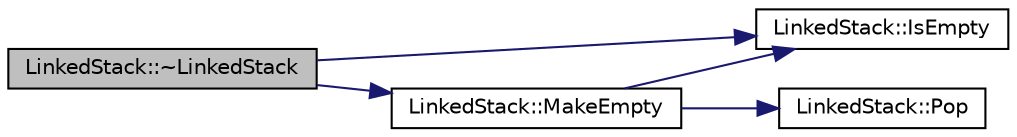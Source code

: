 digraph "LinkedStack::~LinkedStack"
{
 // LATEX_PDF_SIZE
  edge [fontname="Helvetica",fontsize="10",labelfontname="Helvetica",labelfontsize="10"];
  node [fontname="Helvetica",fontsize="10",shape=record];
  rankdir="LR";
  Node9 [label="LinkedStack::~LinkedStack",height=0.2,width=0.4,color="black", fillcolor="grey75", style="filled", fontcolor="black",tooltip=" "];
  Node9 -> Node10 [color="midnightblue",fontsize="10",style="solid",fontname="Helvetica"];
  Node10 [label="LinkedStack::IsEmpty",height=0.2,width=0.4,color="black", fillcolor="white", style="filled",URL="$class_linked_stack.html#aea6007420e54b7cde12f5466604ab37c",tooltip="Check capacity of Linked Stack is empty."];
  Node9 -> Node11 [color="midnightblue",fontsize="10",style="solid",fontname="Helvetica"];
  Node11 [label="LinkedStack::MakeEmpty",height=0.2,width=0.4,color="black", fillcolor="white", style="filled",URL="$class_linked_stack.html#a4bc0d2e654b9f9c592f34313bf844e84",tooltip="Make Linked Stack empty."];
  Node11 -> Node10 [color="midnightblue",fontsize="10",style="solid",fontname="Helvetica"];
  Node11 -> Node12 [color="midnightblue",fontsize="10",style="solid",fontname="Helvetica"];
  Node12 [label="LinkedStack::Pop",height=0.2,width=0.4,color="black", fillcolor="white", style="filled",URL="$class_linked_stack.html#a785e0cb57f6a0f91ca7dbb06823ece5b",tooltip="Remove the top data from the Linked Stack, if Linked Stack is empty throw EmptyLinked Stack Exception..."];
}
